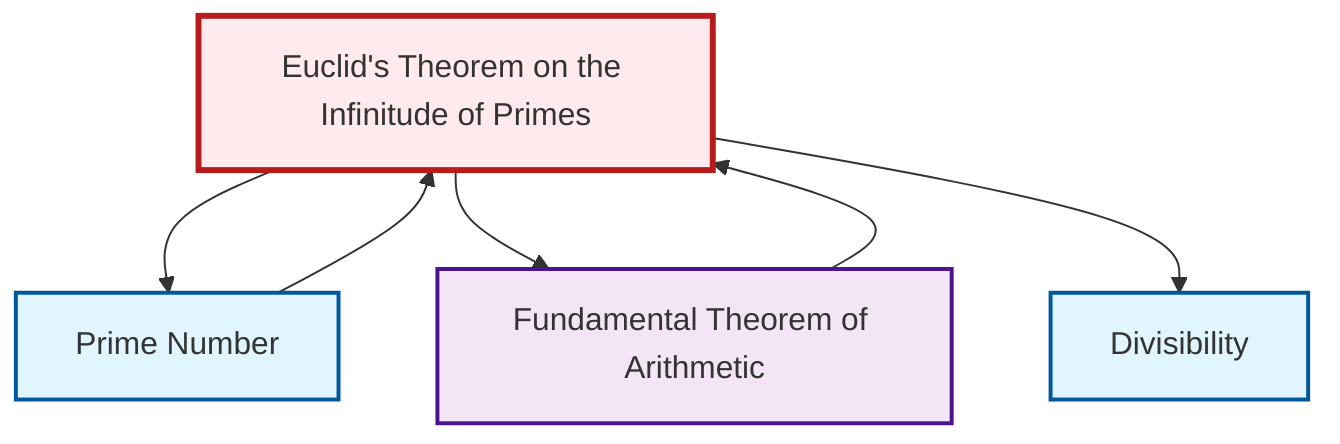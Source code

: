 graph TD
    classDef definition fill:#e1f5fe,stroke:#01579b,stroke-width:2px
    classDef theorem fill:#f3e5f5,stroke:#4a148c,stroke-width:2px
    classDef axiom fill:#fff3e0,stroke:#e65100,stroke-width:2px
    classDef example fill:#e8f5e9,stroke:#1b5e20,stroke-width:2px
    classDef current fill:#ffebee,stroke:#b71c1c,stroke-width:3px
    def-divisibility["Divisibility"]:::definition
    thm-euclid-infinitude-primes["Euclid's Theorem on the Infinitude of Primes"]:::theorem
    thm-fundamental-arithmetic["Fundamental Theorem of Arithmetic"]:::theorem
    def-prime["Prime Number"]:::definition
    thm-euclid-infinitude-primes --> def-prime
    def-prime --> thm-euclid-infinitude-primes
    thm-euclid-infinitude-primes --> thm-fundamental-arithmetic
    thm-euclid-infinitude-primes --> def-divisibility
    thm-fundamental-arithmetic --> thm-euclid-infinitude-primes
    class thm-euclid-infinitude-primes current